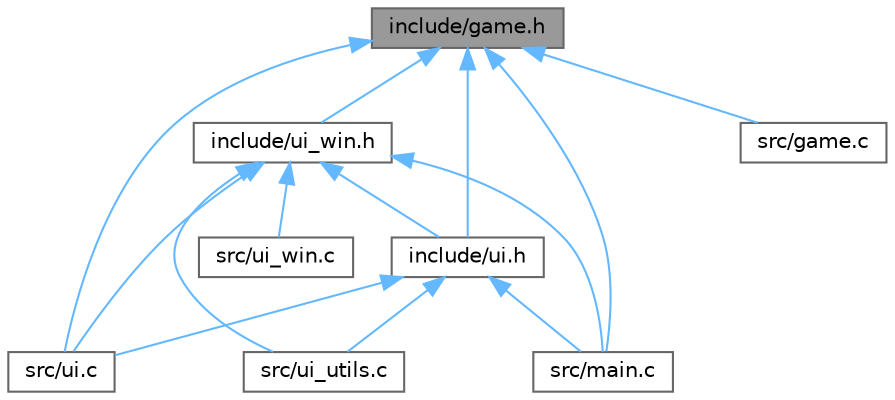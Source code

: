 digraph "include/game.h"
{
 // LATEX_PDF_SIZE
  bgcolor="transparent";
  edge [fontname=Helvetica,fontsize=10,labelfontname=Helvetica,labelfontsize=10];
  node [fontname=Helvetica,fontsize=10,shape=box,height=0.2,width=0.4];
  Node1 [label="include/game.h",height=0.2,width=0.4,color="gray40", fillcolor="grey60", style="filled", fontcolor="black",tooltip=" "];
  Node1 -> Node2 [dir="back",color="steelblue1",style="solid"];
  Node2 [label="include/ui.h",height=0.2,width=0.4,color="grey40", fillcolor="white", style="filled",URL="$ui_8h.html",tooltip=" "];
  Node2 -> Node3 [dir="back",color="steelblue1",style="solid"];
  Node3 [label="src/main.c",height=0.2,width=0.4,color="grey40", fillcolor="white", style="filled",URL="$main_8c.html",tooltip=" "];
  Node2 -> Node4 [dir="back",color="steelblue1",style="solid"];
  Node4 [label="src/ui.c",height=0.2,width=0.4,color="grey40", fillcolor="white", style="filled",URL="$ui_8c.html",tooltip="this file contains the function for the menù."];
  Node2 -> Node5 [dir="back",color="steelblue1",style="solid"];
  Node5 [label="src/ui_utils.c",height=0.2,width=0.4,color="grey40", fillcolor="white", style="filled",URL="$ui__utils_8c.html",tooltip="contains the function for manage the error."];
  Node1 -> Node6 [dir="back",color="steelblue1",style="solid"];
  Node6 [label="include/ui_win.h",height=0.2,width=0.4,color="grey40", fillcolor="white", style="filled",URL="$ui__win_8h.html",tooltip=" "];
  Node6 -> Node2 [dir="back",color="steelblue1",style="solid"];
  Node6 -> Node3 [dir="back",color="steelblue1",style="solid"];
  Node6 -> Node4 [dir="back",color="steelblue1",style="solid"];
  Node6 -> Node5 [dir="back",color="steelblue1",style="solid"];
  Node6 -> Node7 [dir="back",color="steelblue1",style="solid"];
  Node7 [label="src/ui_win.c",height=0.2,width=0.4,color="grey40", fillcolor="white", style="filled",URL="$ui__win_8c.html",tooltip="contain function for manage the window"];
  Node1 -> Node8 [dir="back",color="steelblue1",style="solid"];
  Node8 [label="src/game.c",height=0.2,width=0.4,color="grey40", fillcolor="white", style="filled",URL="$game_8c.html",tooltip="File that countains the function relating to the player information."];
  Node1 -> Node3 [dir="back",color="steelblue1",style="solid"];
  Node1 -> Node4 [dir="back",color="steelblue1",style="solid"];
}
